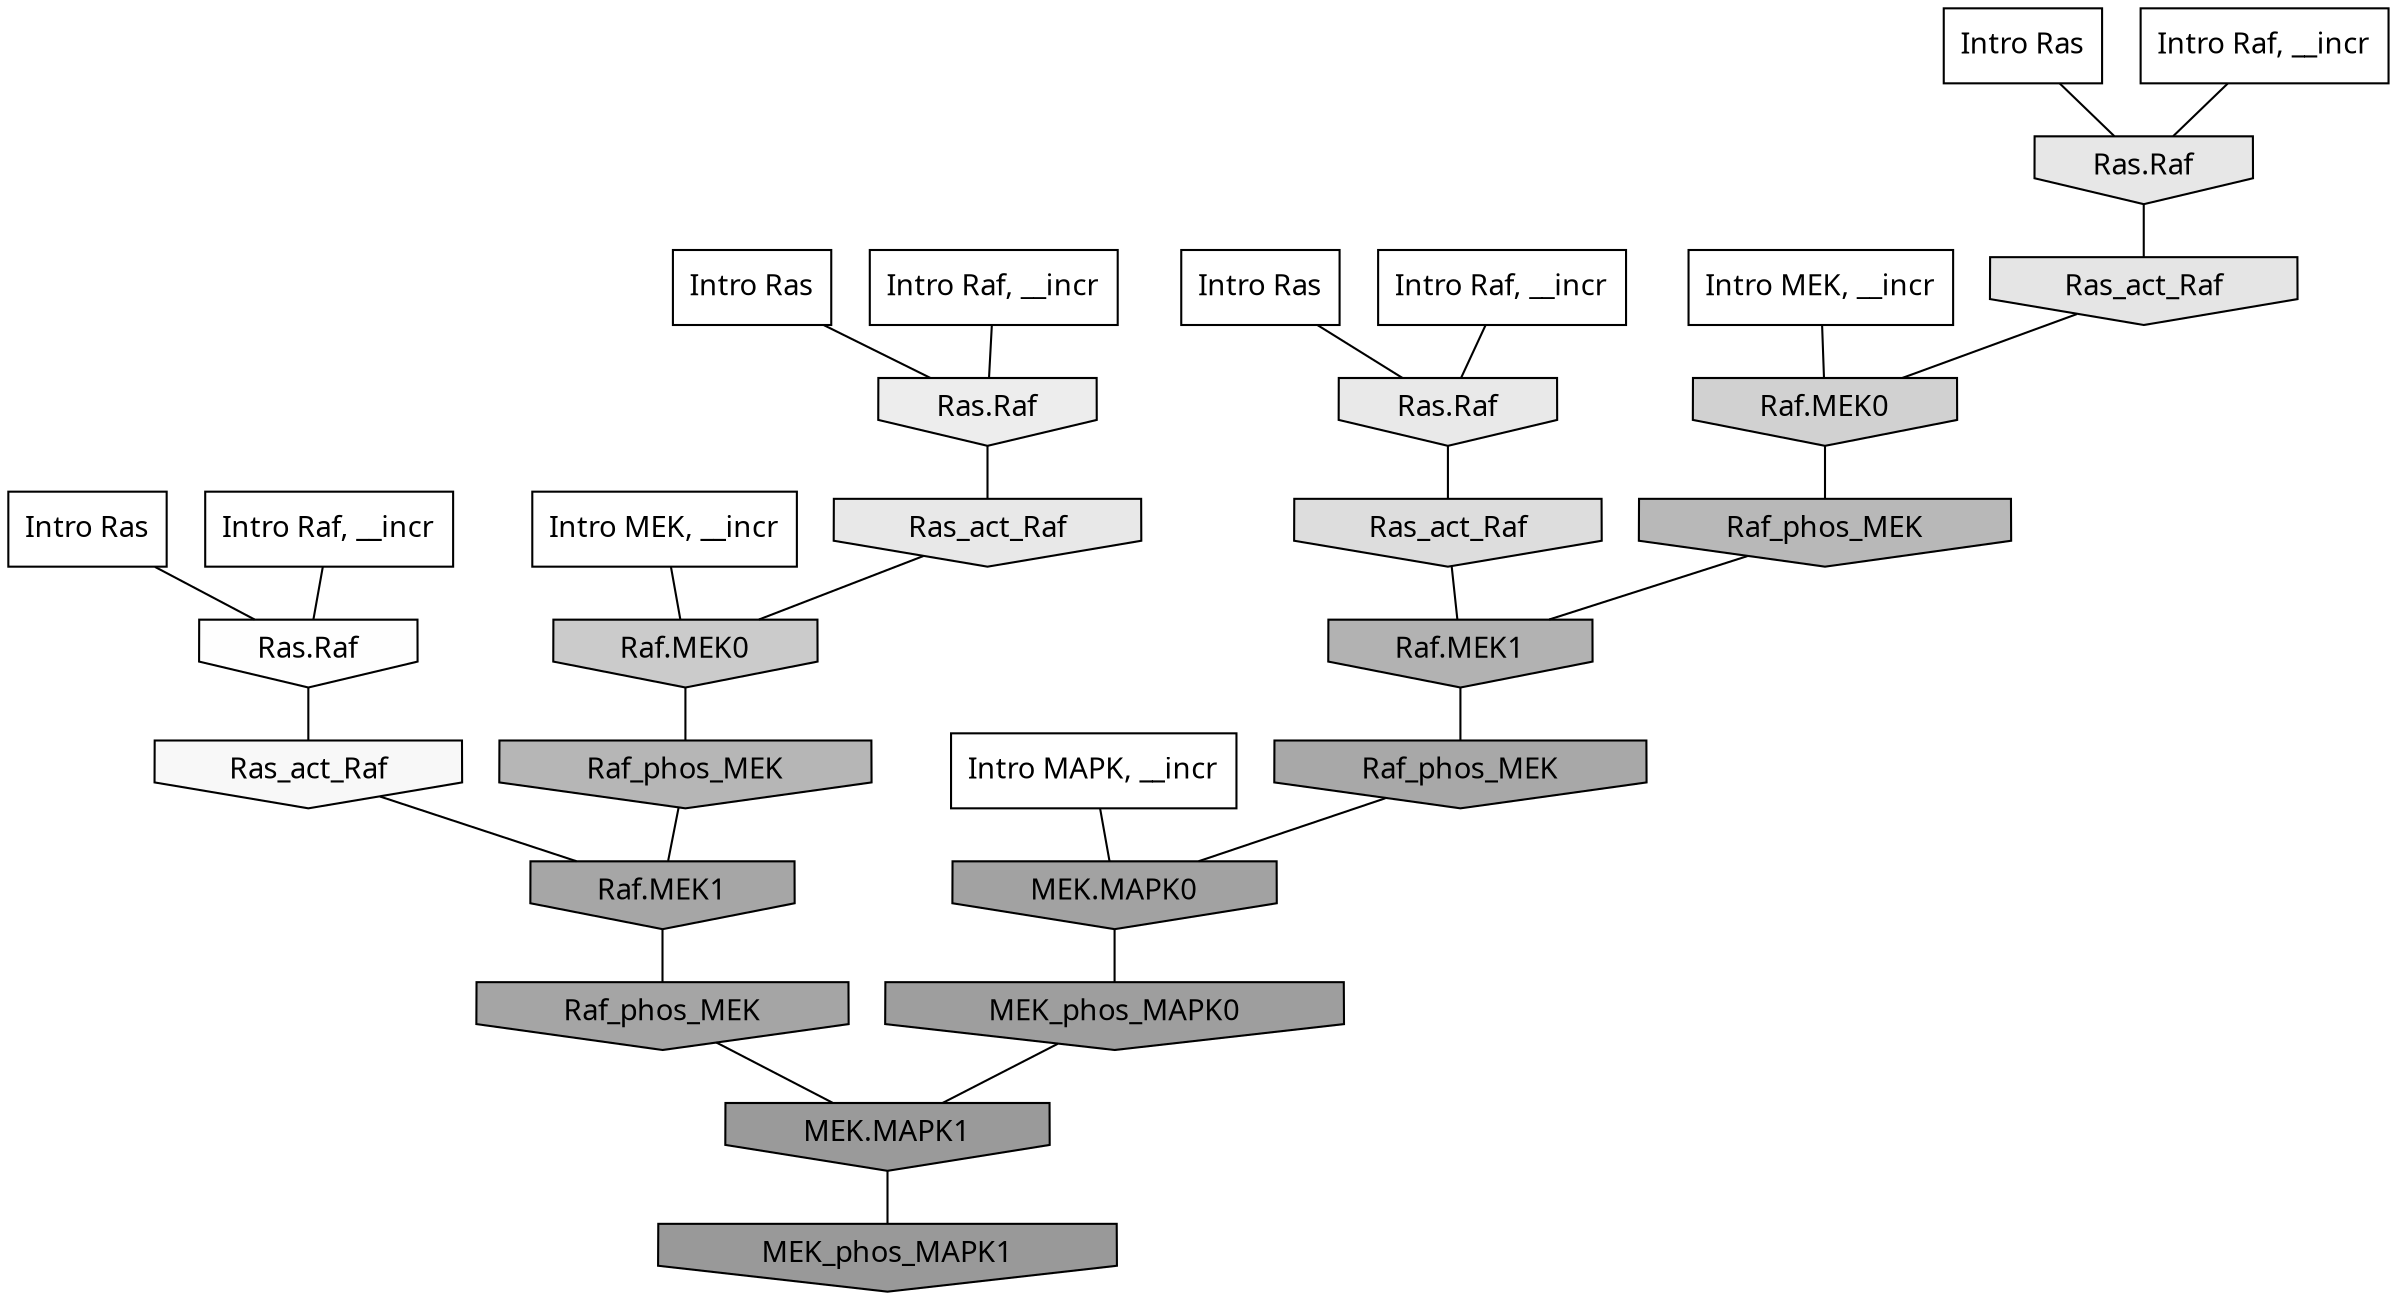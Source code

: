 digraph G{
  rankdir="TB";
  ranksep=0.30;
  node [fontname="CMU Serif"];
  edge [fontname="CMU Serif"];
  
  13 [label="Intro Ras", shape=rectangle, style=filled, fillcolor="0.000 0.000 1.000"]
  
  30 [label="Intro Ras", shape=rectangle, style=filled, fillcolor="0.000 0.000 1.000"]
  
  51 [label="Intro Ras", shape=rectangle, style=filled, fillcolor="0.000 0.000 1.000"]
  
  61 [label="Intro Ras", shape=rectangle, style=filled, fillcolor="0.000 0.000 1.000"]
  
  298 [label="Intro Raf, __incr", shape=rectangle, style=filled, fillcolor="0.000 0.000 1.000"]
  
  709 [label="Intro Raf, __incr", shape=rectangle, style=filled, fillcolor="0.000 0.000 1.000"]
  
  789 [label="Intro Raf, __incr", shape=rectangle, style=filled, fillcolor="0.000 0.000 1.000"]
  
  1028 [label="Intro Raf, __incr", shape=rectangle, style=filled, fillcolor="0.000 0.000 1.000"]
  
  1830 [label="Intro MEK, __incr", shape=rectangle, style=filled, fillcolor="0.000 0.000 1.000"]
  
  1923 [label="Intro MEK, __incr", shape=rectangle, style=filled, fillcolor="0.000 0.000 1.000"]
  
  2464 [label="Intro MAPK, __incr", shape=rectangle, style=filled, fillcolor="0.000 0.000 1.000"]
  
  3334 [label="Ras.Raf", shape=invhouse, style=filled, fillcolor="0.000 0.000 0.995"]
  
  3468 [label="Ras_act_Raf", shape=invhouse, style=filled, fillcolor="0.000 0.000 0.971"]
  
  3818 [label="Ras.Raf", shape=invhouse, style=filled, fillcolor="0.000 0.000 0.927"]
  
  4022 [label="Ras.Raf", shape=invhouse, style=filled, fillcolor="0.000 0.000 0.914"]
  
  4063 [label="Ras_act_Raf", shape=invhouse, style=filled, fillcolor="0.000 0.000 0.909"]
  
  4154 [label="Ras.Raf", shape=invhouse, style=filled, fillcolor="0.000 0.000 0.903"]
  
  4228 [label="Ras_act_Raf", shape=invhouse, style=filled, fillcolor="0.000 0.000 0.896"]
  
  4619 [label="Ras_act_Raf", shape=invhouse, style=filled, fillcolor="0.000 0.000 0.865"]
  
  5330 [label="Raf.MEK0", shape=invhouse, style=filled, fillcolor="0.000 0.000 0.818"]
  
  5686 [label="Raf.MEK0", shape=invhouse, style=filled, fillcolor="0.000 0.000 0.793"]
  
  7178 [label="Raf_phos_MEK", shape=invhouse, style=filled, fillcolor="0.000 0.000 0.721"]
  
  7365 [label="Raf_phos_MEK", shape=invhouse, style=filled, fillcolor="0.000 0.000 0.713"]
  
  7824 [label="Raf.MEK1", shape=invhouse, style=filled, fillcolor="0.000 0.000 0.697"]
  
  8919 [label="Raf_phos_MEK", shape=invhouse, style=filled, fillcolor="0.000 0.000 0.659"]
  
  9118 [label="Raf.MEK1", shape=invhouse, style=filled, fillcolor="0.000 0.000 0.652"]
  
  9331 [label="Raf_phos_MEK", shape=invhouse, style=filled, fillcolor="0.000 0.000 0.646"]
  
  9834 [label="MEK.MAPK0", shape=invhouse, style=filled, fillcolor="0.000 0.000 0.635"]
  
  10385 [label="MEK_phos_MAPK0", shape=invhouse, style=filled, fillcolor="0.000 0.000 0.621"]
  
  11178 [label="MEK.MAPK1", shape=invhouse, style=filled, fillcolor="0.000 0.000 0.602"]
  
  11272 [label="MEK_phos_MAPK1", shape=invhouse, style=filled, fillcolor="0.000 0.000 0.600"]
  
  
  11178 -> 11272 [dir=none, color="0.000 0.000 0.000"] 
  10385 -> 11178 [dir=none, color="0.000 0.000 0.000"] 
  9834 -> 10385 [dir=none, color="0.000 0.000 0.000"] 
  9331 -> 11178 [dir=none, color="0.000 0.000 0.000"] 
  9118 -> 9331 [dir=none, color="0.000 0.000 0.000"] 
  8919 -> 9834 [dir=none, color="0.000 0.000 0.000"] 
  7824 -> 8919 [dir=none, color="0.000 0.000 0.000"] 
  7365 -> 9118 [dir=none, color="0.000 0.000 0.000"] 
  7178 -> 7824 [dir=none, color="0.000 0.000 0.000"] 
  5686 -> 7365 [dir=none, color="0.000 0.000 0.000"] 
  5330 -> 7178 [dir=none, color="0.000 0.000 0.000"] 
  4619 -> 7824 [dir=none, color="0.000 0.000 0.000"] 
  4228 -> 5330 [dir=none, color="0.000 0.000 0.000"] 
  4154 -> 4228 [dir=none, color="0.000 0.000 0.000"] 
  4063 -> 5686 [dir=none, color="0.000 0.000 0.000"] 
  4022 -> 4619 [dir=none, color="0.000 0.000 0.000"] 
  3818 -> 4063 [dir=none, color="0.000 0.000 0.000"] 
  3468 -> 9118 [dir=none, color="0.000 0.000 0.000"] 
  3334 -> 3468 [dir=none, color="0.000 0.000 0.000"] 
  2464 -> 9834 [dir=none, color="0.000 0.000 0.000"] 
  1923 -> 5686 [dir=none, color="0.000 0.000 0.000"] 
  1830 -> 5330 [dir=none, color="0.000 0.000 0.000"] 
  1028 -> 4022 [dir=none, color="0.000 0.000 0.000"] 
  789 -> 3818 [dir=none, color="0.000 0.000 0.000"] 
  709 -> 4154 [dir=none, color="0.000 0.000 0.000"] 
  298 -> 3334 [dir=none, color="0.000 0.000 0.000"] 
  61 -> 4022 [dir=none, color="0.000 0.000 0.000"] 
  51 -> 3818 [dir=none, color="0.000 0.000 0.000"] 
  30 -> 4154 [dir=none, color="0.000 0.000 0.000"] 
  13 -> 3334 [dir=none, color="0.000 0.000 0.000"] 
  
  }
